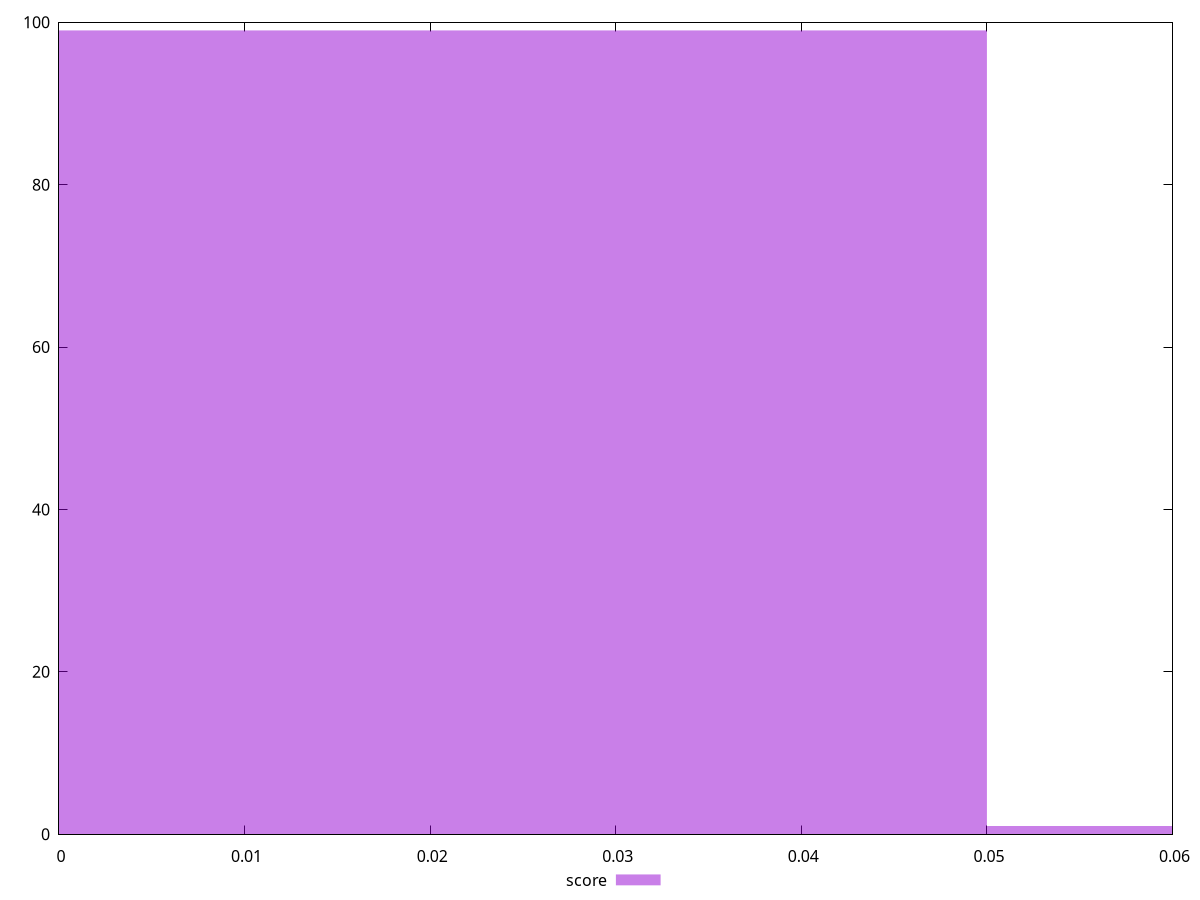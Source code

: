 reset

$score <<EOF
0 99
0.1 1
EOF

set key outside below
set boxwidth 0.1
set xrange [0:0.06]
set yrange [0:100]
set trange [0:100]
set style fill transparent solid 0.5 noborder
set terminal svg size 640, 490 enhanced background rgb 'white'
set output "reprap/uses-http2/samples/pages+cached+noexternal+nomedia+nocss+nojs/score/histogram.svg"

plot $score title "score" with boxes

reset
